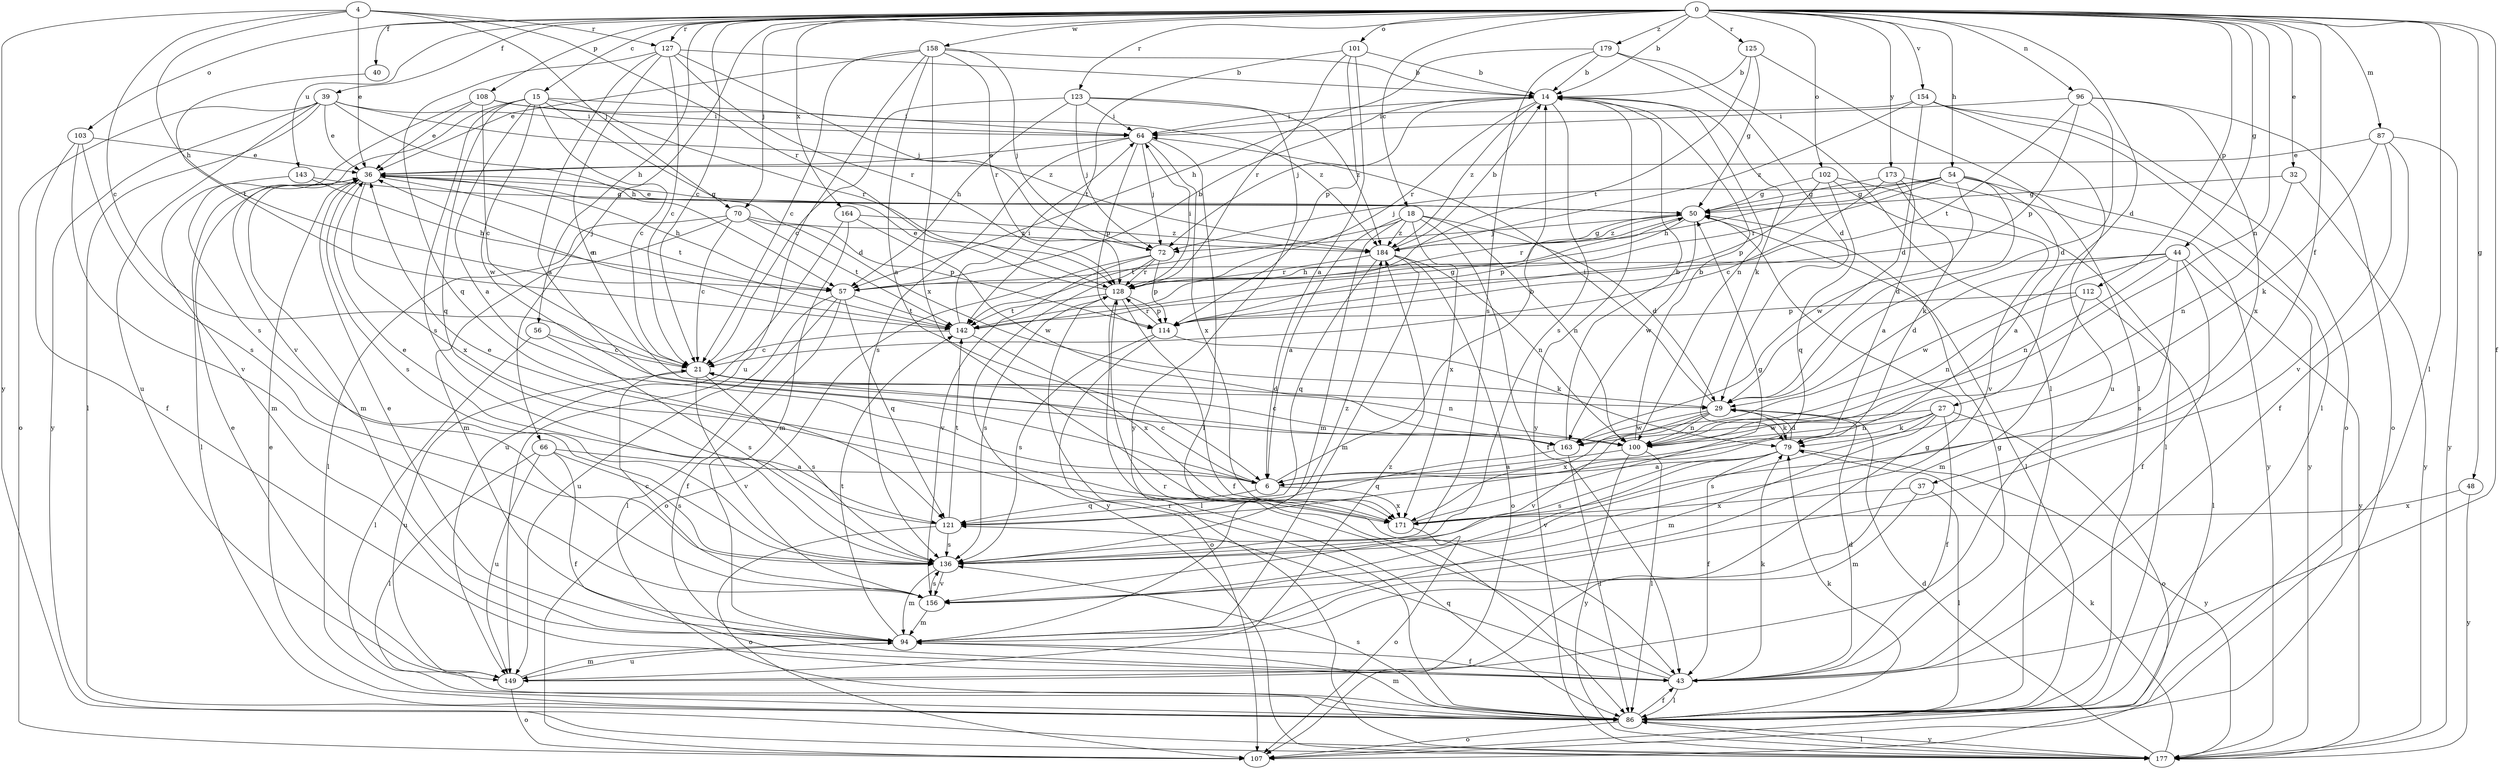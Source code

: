 strict digraph  {
0;
4;
6;
14;
15;
18;
21;
27;
29;
32;
36;
37;
39;
40;
43;
44;
48;
50;
54;
56;
57;
64;
66;
70;
72;
79;
86;
87;
94;
96;
100;
101;
102;
103;
107;
108;
112;
114;
121;
123;
125;
127;
128;
136;
142;
143;
149;
154;
156;
158;
163;
164;
171;
173;
177;
179;
184;
0 -> 14  [label=b];
0 -> 15  [label=c];
0 -> 18  [label=c];
0 -> 21  [label=c];
0 -> 27  [label=d];
0 -> 32  [label=e];
0 -> 37  [label=f];
0 -> 39  [label=f];
0 -> 40  [label=f];
0 -> 43  [label=f];
0 -> 44  [label=g];
0 -> 48  [label=g];
0 -> 54  [label=h];
0 -> 56  [label=h];
0 -> 66  [label=j];
0 -> 70  [label=j];
0 -> 86  [label=l];
0 -> 87  [label=m];
0 -> 96  [label=n];
0 -> 100  [label=n];
0 -> 101  [label=o];
0 -> 102  [label=o];
0 -> 103  [label=o];
0 -> 108  [label=p];
0 -> 112  [label=p];
0 -> 123  [label=r];
0 -> 125  [label=r];
0 -> 127  [label=r];
0 -> 143  [label=u];
0 -> 154  [label=v];
0 -> 158  [label=w];
0 -> 164  [label=x];
0 -> 173  [label=y];
0 -> 179  [label=z];
4 -> 21  [label=c];
4 -> 36  [label=e];
4 -> 57  [label=h];
4 -> 70  [label=j];
4 -> 127  [label=r];
4 -> 128  [label=r];
4 -> 177  [label=y];
6 -> 14  [label=b];
6 -> 21  [label=c];
6 -> 121  [label=q];
6 -> 171  [label=x];
14 -> 64  [label=i];
14 -> 72  [label=j];
14 -> 79  [label=k];
14 -> 100  [label=n];
14 -> 128  [label=r];
14 -> 136  [label=s];
14 -> 177  [label=y];
14 -> 184  [label=z];
15 -> 6  [label=a];
15 -> 21  [label=c];
15 -> 29  [label=d];
15 -> 64  [label=i];
15 -> 121  [label=q];
15 -> 128  [label=r];
15 -> 136  [label=s];
15 -> 156  [label=v];
15 -> 163  [label=w];
18 -> 6  [label=a];
18 -> 29  [label=d];
18 -> 43  [label=f];
18 -> 94  [label=m];
18 -> 100  [label=n];
18 -> 142  [label=t];
18 -> 171  [label=x];
18 -> 184  [label=z];
21 -> 29  [label=d];
21 -> 100  [label=n];
21 -> 136  [label=s];
21 -> 149  [label=u];
21 -> 156  [label=v];
27 -> 43  [label=f];
27 -> 79  [label=k];
27 -> 94  [label=m];
27 -> 100  [label=n];
27 -> 107  [label=o];
27 -> 136  [label=s];
27 -> 163  [label=w];
29 -> 64  [label=i];
29 -> 79  [label=k];
29 -> 100  [label=n];
29 -> 156  [label=v];
29 -> 163  [label=w];
29 -> 171  [label=x];
32 -> 50  [label=g];
32 -> 100  [label=n];
32 -> 177  [label=y];
36 -> 50  [label=g];
36 -> 57  [label=h];
36 -> 86  [label=l];
36 -> 94  [label=m];
36 -> 136  [label=s];
36 -> 142  [label=t];
36 -> 171  [label=x];
37 -> 86  [label=l];
37 -> 94  [label=m];
37 -> 171  [label=x];
39 -> 36  [label=e];
39 -> 57  [label=h];
39 -> 64  [label=i];
39 -> 86  [label=l];
39 -> 107  [label=o];
39 -> 149  [label=u];
39 -> 177  [label=y];
39 -> 184  [label=z];
40 -> 142  [label=t];
43 -> 29  [label=d];
43 -> 50  [label=g];
43 -> 79  [label=k];
43 -> 86  [label=l];
43 -> 121  [label=q];
43 -> 128  [label=r];
44 -> 29  [label=d];
44 -> 43  [label=f];
44 -> 57  [label=h];
44 -> 100  [label=n];
44 -> 136  [label=s];
44 -> 163  [label=w];
44 -> 177  [label=y];
48 -> 171  [label=x];
48 -> 177  [label=y];
50 -> 36  [label=e];
50 -> 72  [label=j];
50 -> 86  [label=l];
50 -> 114  [label=p];
50 -> 128  [label=r];
50 -> 163  [label=w];
50 -> 184  [label=z];
54 -> 6  [label=a];
54 -> 29  [label=d];
54 -> 50  [label=g];
54 -> 57  [label=h];
54 -> 72  [label=j];
54 -> 128  [label=r];
54 -> 163  [label=w];
54 -> 177  [label=y];
56 -> 21  [label=c];
56 -> 86  [label=l];
56 -> 136  [label=s];
57 -> 14  [label=b];
57 -> 43  [label=f];
57 -> 86  [label=l];
57 -> 121  [label=q];
57 -> 142  [label=t];
57 -> 149  [label=u];
64 -> 36  [label=e];
64 -> 72  [label=j];
64 -> 86  [label=l];
64 -> 114  [label=p];
64 -> 136  [label=s];
64 -> 171  [label=x];
66 -> 6  [label=a];
66 -> 43  [label=f];
66 -> 86  [label=l];
66 -> 136  [label=s];
66 -> 149  [label=u];
70 -> 21  [label=c];
70 -> 86  [label=l];
70 -> 94  [label=m];
70 -> 114  [label=p];
70 -> 142  [label=t];
70 -> 184  [label=z];
72 -> 107  [label=o];
72 -> 114  [label=p];
72 -> 128  [label=r];
72 -> 156  [label=v];
72 -> 177  [label=y];
79 -> 6  [label=a];
79 -> 29  [label=d];
79 -> 43  [label=f];
79 -> 136  [label=s];
79 -> 156  [label=v];
79 -> 177  [label=y];
86 -> 36  [label=e];
86 -> 43  [label=f];
86 -> 79  [label=k];
86 -> 94  [label=m];
86 -> 107  [label=o];
86 -> 128  [label=r];
86 -> 136  [label=s];
86 -> 177  [label=y];
87 -> 36  [label=e];
87 -> 43  [label=f];
87 -> 79  [label=k];
87 -> 156  [label=v];
87 -> 177  [label=y];
94 -> 36  [label=e];
94 -> 43  [label=f];
94 -> 142  [label=t];
94 -> 149  [label=u];
96 -> 29  [label=d];
96 -> 64  [label=i];
96 -> 107  [label=o];
96 -> 114  [label=p];
96 -> 142  [label=t];
96 -> 171  [label=x];
100 -> 6  [label=a];
100 -> 14  [label=b];
100 -> 86  [label=l];
100 -> 177  [label=y];
101 -> 6  [label=a];
101 -> 14  [label=b];
101 -> 114  [label=p];
101 -> 128  [label=r];
101 -> 142  [label=t];
102 -> 50  [label=g];
102 -> 86  [label=l];
102 -> 114  [label=p];
102 -> 121  [label=q];
102 -> 156  [label=v];
103 -> 36  [label=e];
103 -> 43  [label=f];
103 -> 136  [label=s];
103 -> 156  [label=v];
108 -> 21  [label=c];
108 -> 36  [label=e];
108 -> 64  [label=i];
108 -> 136  [label=s];
108 -> 184  [label=z];
112 -> 86  [label=l];
112 -> 94  [label=m];
112 -> 100  [label=n];
112 -> 114  [label=p];
114 -> 79  [label=k];
114 -> 107  [label=o];
114 -> 128  [label=r];
114 -> 136  [label=s];
121 -> 36  [label=e];
121 -> 107  [label=o];
121 -> 136  [label=s];
121 -> 142  [label=t];
123 -> 21  [label=c];
123 -> 57  [label=h];
123 -> 64  [label=i];
123 -> 72  [label=j];
123 -> 177  [label=y];
123 -> 184  [label=z];
125 -> 14  [label=b];
125 -> 50  [label=g];
125 -> 86  [label=l];
125 -> 142  [label=t];
127 -> 6  [label=a];
127 -> 14  [label=b];
127 -> 21  [label=c];
127 -> 72  [label=j];
127 -> 100  [label=n];
127 -> 121  [label=q];
127 -> 128  [label=r];
128 -> 36  [label=e];
128 -> 43  [label=f];
128 -> 64  [label=i];
128 -> 86  [label=l];
128 -> 114  [label=p];
128 -> 136  [label=s];
128 -> 142  [label=t];
136 -> 94  [label=m];
136 -> 156  [label=v];
136 -> 184  [label=z];
142 -> 21  [label=c];
142 -> 36  [label=e];
142 -> 50  [label=g];
142 -> 64  [label=i];
142 -> 171  [label=x];
143 -> 50  [label=g];
143 -> 57  [label=h];
143 -> 94  [label=m];
149 -> 36  [label=e];
149 -> 50  [label=g];
149 -> 94  [label=m];
149 -> 107  [label=o];
149 -> 184  [label=z];
154 -> 29  [label=d];
154 -> 64  [label=i];
154 -> 86  [label=l];
154 -> 107  [label=o];
154 -> 149  [label=u];
154 -> 184  [label=z];
156 -> 21  [label=c];
156 -> 94  [label=m];
156 -> 136  [label=s];
158 -> 6  [label=a];
158 -> 14  [label=b];
158 -> 21  [label=c];
158 -> 36  [label=e];
158 -> 72  [label=j];
158 -> 128  [label=r];
158 -> 149  [label=u];
158 -> 171  [label=x];
163 -> 14  [label=b];
163 -> 21  [label=c];
163 -> 86  [label=l];
163 -> 121  [label=q];
164 -> 94  [label=m];
164 -> 149  [label=u];
164 -> 163  [label=w];
164 -> 184  [label=z];
171 -> 36  [label=e];
171 -> 50  [label=g];
171 -> 107  [label=o];
173 -> 6  [label=a];
173 -> 21  [label=c];
173 -> 50  [label=g];
173 -> 79  [label=k];
173 -> 177  [label=y];
177 -> 29  [label=d];
177 -> 79  [label=k];
177 -> 86  [label=l];
179 -> 14  [label=b];
179 -> 29  [label=d];
179 -> 57  [label=h];
179 -> 86  [label=l];
179 -> 136  [label=s];
184 -> 14  [label=b];
184 -> 50  [label=g];
184 -> 94  [label=m];
184 -> 100  [label=n];
184 -> 107  [label=o];
184 -> 121  [label=q];
184 -> 128  [label=r];
}
